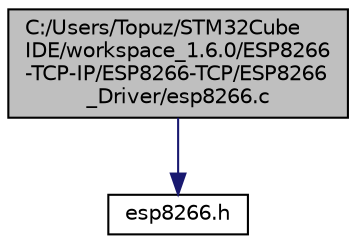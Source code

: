 digraph "C:/Users/Topuz/STM32CubeIDE/workspace_1.6.0/ESP8266-TCP-IP/ESP8266-TCP/ESP8266_Driver/esp8266.c"
{
 // LATEX_PDF_SIZE
  edge [fontname="Helvetica",fontsize="10",labelfontname="Helvetica",labelfontsize="10"];
  node [fontname="Helvetica",fontsize="10",shape=record];
  Node1 [label="C:/Users/Topuz/STM32Cube\lIDE/workspace_1.6.0/ESP8266\l-TCP-IP/ESP8266-TCP/ESP8266\l_Driver/esp8266.c",height=0.2,width=0.4,color="black", fillcolor="grey75", style="filled", fontcolor="black",tooltip=" "];
  Node1 -> Node2 [color="midnightblue",fontsize="10",style="solid",fontname="Helvetica"];
  Node2 [label="esp8266.h",height=0.2,width=0.4,color="black", fillcolor="white", style="filled",URL="$esp8266_8h.html",tooltip=" "];
}
